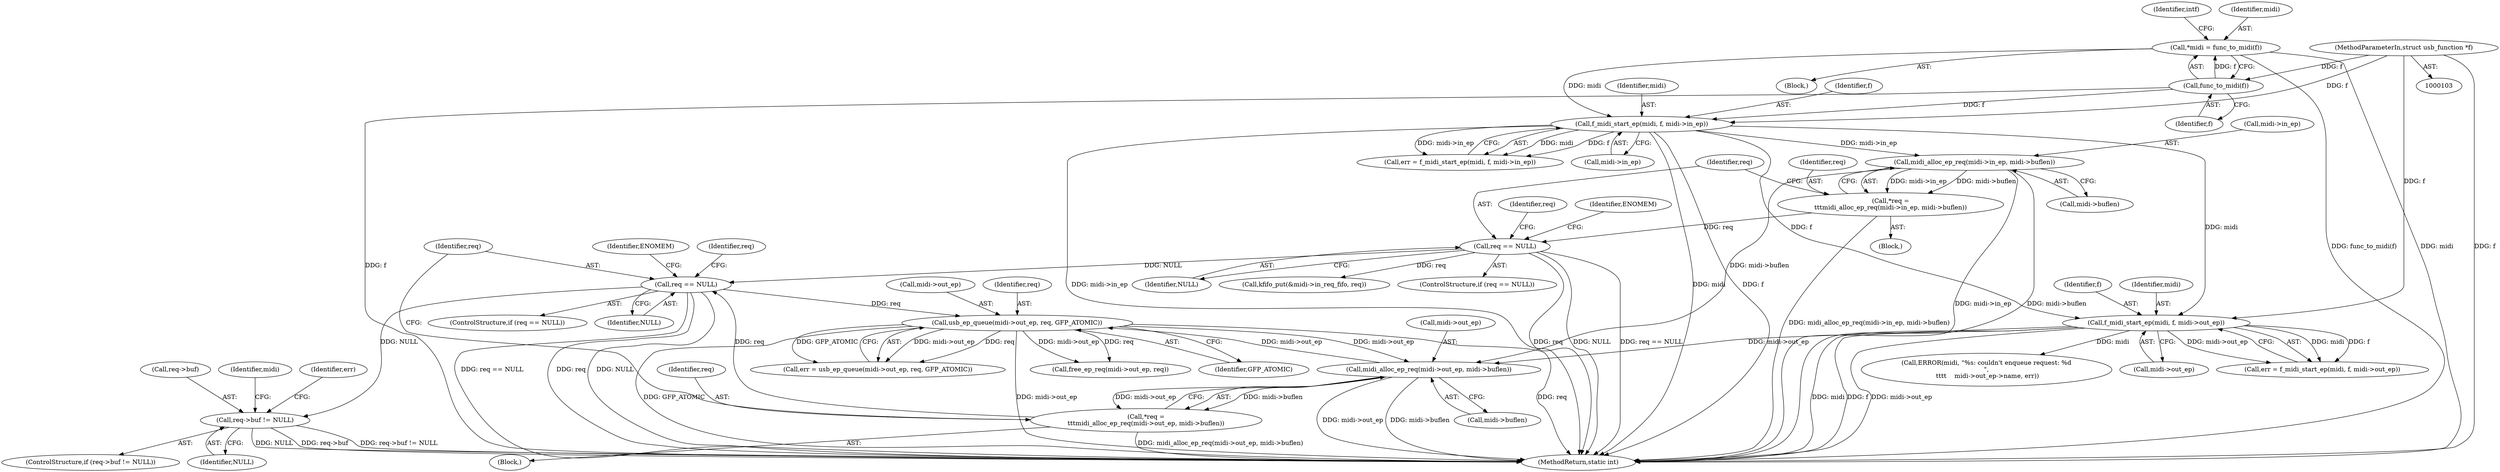 digraph "0_linux_7fafcfdf6377b18b2a726ea554d6e593ba44349f@pointer" {
"1000246" [label="(Call,req->buf != NULL)"];
"1000214" [label="(Call,req == NULL)"];
"1000204" [label="(Call,*req =\n\t\t\tmidi_alloc_ep_req(midi->out_ep, midi->buflen))"];
"1000206" [label="(Call,midi_alloc_ep_req(midi->out_ep, midi->buflen))"];
"1000227" [label="(Call,usb_ep_queue(midi->out_ep, req, GFP_ATOMIC))"];
"1000137" [label="(Call,f_midi_start_ep(midi, f, midi->out_ep))"];
"1000125" [label="(Call,f_midi_start_ep(midi, f, midi->in_ep))"];
"1000109" [label="(Call,*midi = func_to_midi(f))"];
"1000111" [label="(Call,func_to_midi(f))"];
"1000104" [label="(MethodParameterIn,struct usb_function *f)"];
"1000157" [label="(Call,midi_alloc_ep_req(midi->in_ep, midi->buflen))"];
"1000165" [label="(Call,req == NULL)"];
"1000155" [label="(Call,*req =\n\t\t\tmidi_alloc_ep_req(midi->in_ep, midi->buflen))"];
"1000123" [label="(Call,err = f_midi_start_ep(midi, f, midi->in_ep))"];
"1000167" [label="(Identifier,NULL)"];
"1000173" [label="(Identifier,req)"];
"1000213" [label="(ControlStructure,if (req == NULL))"];
"1000117" [label="(Identifier,intf)"];
"1000137" [label="(Call,f_midi_start_ep(midi, f, midi->out_ep))"];
"1000104" [label="(MethodParameterIn,struct usb_function *f)"];
"1000111" [label="(Call,func_to_midi(f))"];
"1000219" [label="(Identifier,ENOMEM)"];
"1000155" [label="(Call,*req =\n\t\t\tmidi_alloc_ep_req(midi->in_ep, midi->buflen))"];
"1000251" [label="(Call,free_ep_req(midi->out_ep, req))"];
"1000153" [label="(Block,)"];
"1000214" [label="(Call,req == NULL)"];
"1000210" [label="(Call,midi->buflen)"];
"1000156" [label="(Identifier,req)"];
"1000140" [label="(Call,midi->out_ep)"];
"1000125" [label="(Call,f_midi_start_ep(midi, f, midi->in_ep))"];
"1000257" [label="(Identifier,err)"];
"1000231" [label="(Identifier,req)"];
"1000181" [label="(Call,kfifo_put(&midi->in_req_fifo, req))"];
"1000127" [label="(Identifier,f)"];
"1000165" [label="(Call,req == NULL)"];
"1000166" [label="(Identifier,req)"];
"1000247" [label="(Call,req->buf)"];
"1000128" [label="(Call,midi->in_ep)"];
"1000206" [label="(Call,midi_alloc_ep_req(midi->out_ep, midi->buflen))"];
"1000126" [label="(Identifier,midi)"];
"1000135" [label="(Call,err = f_midi_start_ep(midi, f, midi->out_ep))"];
"1000222" [label="(Identifier,req)"];
"1000110" [label="(Identifier,midi)"];
"1000158" [label="(Call,midi->in_ep)"];
"1000250" [label="(Identifier,NULL)"];
"1000109" [label="(Call,*midi = func_to_midi(f))"];
"1000157" [label="(Call,midi_alloc_ep_req(midi->in_ep, midi->buflen))"];
"1000202" [label="(Block,)"];
"1000246" [label="(Call,req->buf != NULL)"];
"1000139" [label="(Identifier,f)"];
"1000253" [label="(Identifier,midi)"];
"1000225" [label="(Call,err = usb_ep_queue(midi->out_ep, req, GFP_ATOMIC))"];
"1000170" [label="(Identifier,ENOMEM)"];
"1000228" [label="(Call,midi->out_ep)"];
"1000164" [label="(ControlStructure,if (req == NULL))"];
"1000215" [label="(Identifier,req)"];
"1000112" [label="(Identifier,f)"];
"1000205" [label="(Identifier,req)"];
"1000232" [label="(Identifier,GFP_ATOMIC)"];
"1000245" [label="(ControlStructure,if (req->buf != NULL))"];
"1000236" [label="(Call,ERROR(midi, \"%s: couldn't enqueue request: %d\n\",\n \t\t\t\t    midi->out_ep->name, err))"];
"1000107" [label="(Block,)"];
"1000161" [label="(Call,midi->buflen)"];
"1000260" [label="(MethodReturn,static int)"];
"1000207" [label="(Call,midi->out_ep)"];
"1000204" [label="(Call,*req =\n\t\t\tmidi_alloc_ep_req(midi->out_ep, midi->buflen))"];
"1000227" [label="(Call,usb_ep_queue(midi->out_ep, req, GFP_ATOMIC))"];
"1000138" [label="(Identifier,midi)"];
"1000216" [label="(Identifier,NULL)"];
"1000246" -> "1000245"  [label="AST: "];
"1000246" -> "1000250"  [label="CFG: "];
"1000247" -> "1000246"  [label="AST: "];
"1000250" -> "1000246"  [label="AST: "];
"1000253" -> "1000246"  [label="CFG: "];
"1000257" -> "1000246"  [label="CFG: "];
"1000246" -> "1000260"  [label="DDG: req->buf != NULL"];
"1000246" -> "1000260"  [label="DDG: NULL"];
"1000246" -> "1000260"  [label="DDG: req->buf"];
"1000214" -> "1000246"  [label="DDG: NULL"];
"1000214" -> "1000213"  [label="AST: "];
"1000214" -> "1000216"  [label="CFG: "];
"1000215" -> "1000214"  [label="AST: "];
"1000216" -> "1000214"  [label="AST: "];
"1000219" -> "1000214"  [label="CFG: "];
"1000222" -> "1000214"  [label="CFG: "];
"1000214" -> "1000260"  [label="DDG: NULL"];
"1000214" -> "1000260"  [label="DDG: req == NULL"];
"1000214" -> "1000260"  [label="DDG: req"];
"1000204" -> "1000214"  [label="DDG: req"];
"1000165" -> "1000214"  [label="DDG: NULL"];
"1000214" -> "1000227"  [label="DDG: req"];
"1000204" -> "1000202"  [label="AST: "];
"1000204" -> "1000206"  [label="CFG: "];
"1000205" -> "1000204"  [label="AST: "];
"1000206" -> "1000204"  [label="AST: "];
"1000215" -> "1000204"  [label="CFG: "];
"1000204" -> "1000260"  [label="DDG: midi_alloc_ep_req(midi->out_ep, midi->buflen)"];
"1000206" -> "1000204"  [label="DDG: midi->out_ep"];
"1000206" -> "1000204"  [label="DDG: midi->buflen"];
"1000206" -> "1000210"  [label="CFG: "];
"1000207" -> "1000206"  [label="AST: "];
"1000210" -> "1000206"  [label="AST: "];
"1000206" -> "1000260"  [label="DDG: midi->buflen"];
"1000206" -> "1000260"  [label="DDG: midi->out_ep"];
"1000227" -> "1000206"  [label="DDG: midi->out_ep"];
"1000137" -> "1000206"  [label="DDG: midi->out_ep"];
"1000157" -> "1000206"  [label="DDG: midi->buflen"];
"1000206" -> "1000227"  [label="DDG: midi->out_ep"];
"1000227" -> "1000225"  [label="AST: "];
"1000227" -> "1000232"  [label="CFG: "];
"1000228" -> "1000227"  [label="AST: "];
"1000231" -> "1000227"  [label="AST: "];
"1000232" -> "1000227"  [label="AST: "];
"1000225" -> "1000227"  [label="CFG: "];
"1000227" -> "1000260"  [label="DDG: midi->out_ep"];
"1000227" -> "1000260"  [label="DDG: req"];
"1000227" -> "1000260"  [label="DDG: GFP_ATOMIC"];
"1000227" -> "1000225"  [label="DDG: midi->out_ep"];
"1000227" -> "1000225"  [label="DDG: req"];
"1000227" -> "1000225"  [label="DDG: GFP_ATOMIC"];
"1000227" -> "1000251"  [label="DDG: midi->out_ep"];
"1000227" -> "1000251"  [label="DDG: req"];
"1000137" -> "1000135"  [label="AST: "];
"1000137" -> "1000140"  [label="CFG: "];
"1000138" -> "1000137"  [label="AST: "];
"1000139" -> "1000137"  [label="AST: "];
"1000140" -> "1000137"  [label="AST: "];
"1000135" -> "1000137"  [label="CFG: "];
"1000137" -> "1000260"  [label="DDG: f"];
"1000137" -> "1000260"  [label="DDG: midi->out_ep"];
"1000137" -> "1000260"  [label="DDG: midi"];
"1000137" -> "1000135"  [label="DDG: midi"];
"1000137" -> "1000135"  [label="DDG: f"];
"1000137" -> "1000135"  [label="DDG: midi->out_ep"];
"1000125" -> "1000137"  [label="DDG: midi"];
"1000125" -> "1000137"  [label="DDG: f"];
"1000104" -> "1000137"  [label="DDG: f"];
"1000137" -> "1000236"  [label="DDG: midi"];
"1000125" -> "1000123"  [label="AST: "];
"1000125" -> "1000128"  [label="CFG: "];
"1000126" -> "1000125"  [label="AST: "];
"1000127" -> "1000125"  [label="AST: "];
"1000128" -> "1000125"  [label="AST: "];
"1000123" -> "1000125"  [label="CFG: "];
"1000125" -> "1000260"  [label="DDG: midi"];
"1000125" -> "1000260"  [label="DDG: f"];
"1000125" -> "1000260"  [label="DDG: midi->in_ep"];
"1000125" -> "1000123"  [label="DDG: midi"];
"1000125" -> "1000123"  [label="DDG: f"];
"1000125" -> "1000123"  [label="DDG: midi->in_ep"];
"1000109" -> "1000125"  [label="DDG: midi"];
"1000111" -> "1000125"  [label="DDG: f"];
"1000104" -> "1000125"  [label="DDG: f"];
"1000125" -> "1000157"  [label="DDG: midi->in_ep"];
"1000109" -> "1000107"  [label="AST: "];
"1000109" -> "1000111"  [label="CFG: "];
"1000110" -> "1000109"  [label="AST: "];
"1000111" -> "1000109"  [label="AST: "];
"1000117" -> "1000109"  [label="CFG: "];
"1000109" -> "1000260"  [label="DDG: midi"];
"1000109" -> "1000260"  [label="DDG: func_to_midi(f)"];
"1000111" -> "1000109"  [label="DDG: f"];
"1000111" -> "1000112"  [label="CFG: "];
"1000112" -> "1000111"  [label="AST: "];
"1000111" -> "1000260"  [label="DDG: f"];
"1000104" -> "1000111"  [label="DDG: f"];
"1000104" -> "1000103"  [label="AST: "];
"1000104" -> "1000260"  [label="DDG: f"];
"1000157" -> "1000155"  [label="AST: "];
"1000157" -> "1000161"  [label="CFG: "];
"1000158" -> "1000157"  [label="AST: "];
"1000161" -> "1000157"  [label="AST: "];
"1000155" -> "1000157"  [label="CFG: "];
"1000157" -> "1000260"  [label="DDG: midi->in_ep"];
"1000157" -> "1000260"  [label="DDG: midi->buflen"];
"1000157" -> "1000155"  [label="DDG: midi->in_ep"];
"1000157" -> "1000155"  [label="DDG: midi->buflen"];
"1000165" -> "1000164"  [label="AST: "];
"1000165" -> "1000167"  [label="CFG: "];
"1000166" -> "1000165"  [label="AST: "];
"1000167" -> "1000165"  [label="AST: "];
"1000170" -> "1000165"  [label="CFG: "];
"1000173" -> "1000165"  [label="CFG: "];
"1000165" -> "1000260"  [label="DDG: req"];
"1000165" -> "1000260"  [label="DDG: NULL"];
"1000165" -> "1000260"  [label="DDG: req == NULL"];
"1000155" -> "1000165"  [label="DDG: req"];
"1000165" -> "1000181"  [label="DDG: req"];
"1000155" -> "1000153"  [label="AST: "];
"1000156" -> "1000155"  [label="AST: "];
"1000166" -> "1000155"  [label="CFG: "];
"1000155" -> "1000260"  [label="DDG: midi_alloc_ep_req(midi->in_ep, midi->buflen)"];
}
